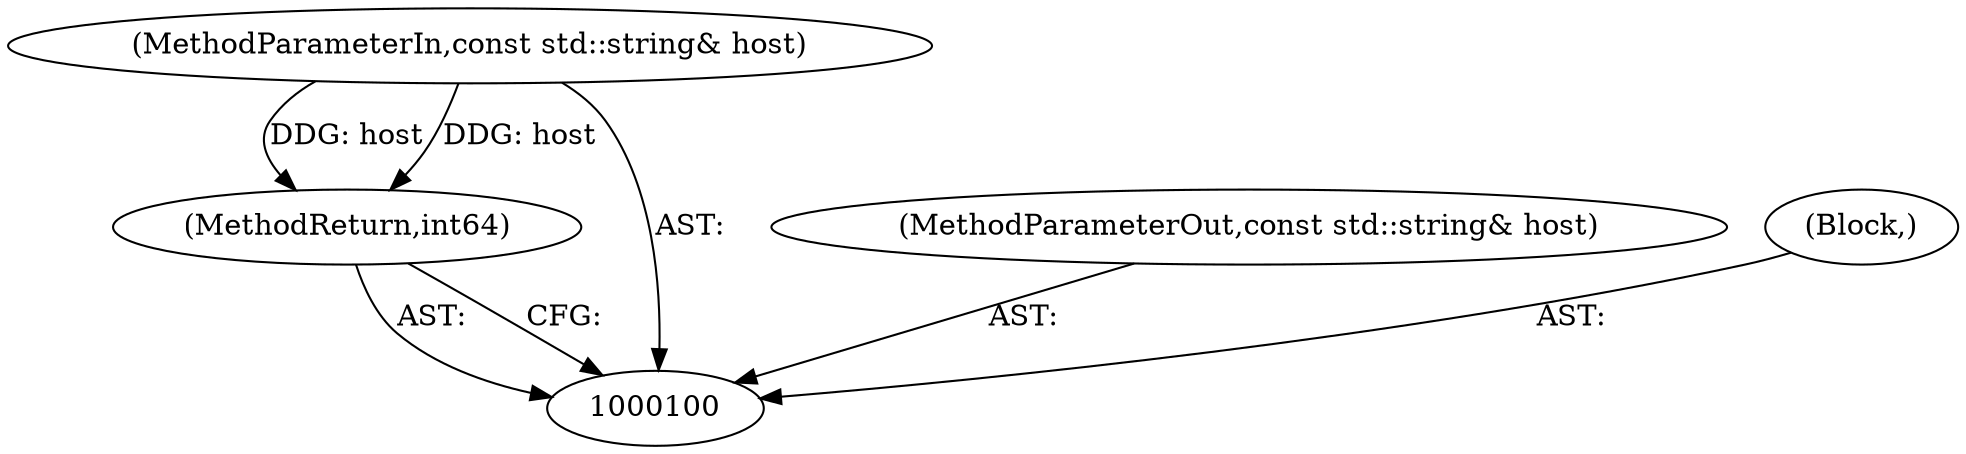 digraph "0_Chrome_610f904d8215075c4681be4eb413f4348860bf9f" {
"1000103" [label="(MethodReturn,int64)"];
"1000101" [label="(MethodParameterIn,const std::string& host)"];
"1000108" [label="(MethodParameterOut,const std::string& host)"];
"1000102" [label="(Block,)"];
"1000103" -> "1000100"  [label="AST: "];
"1000103" -> "1000100"  [label="CFG: "];
"1000101" -> "1000103"  [label="DDG: host"];
"1000101" -> "1000100"  [label="AST: "];
"1000101" -> "1000103"  [label="DDG: host"];
"1000108" -> "1000100"  [label="AST: "];
"1000102" -> "1000100"  [label="AST: "];
}
